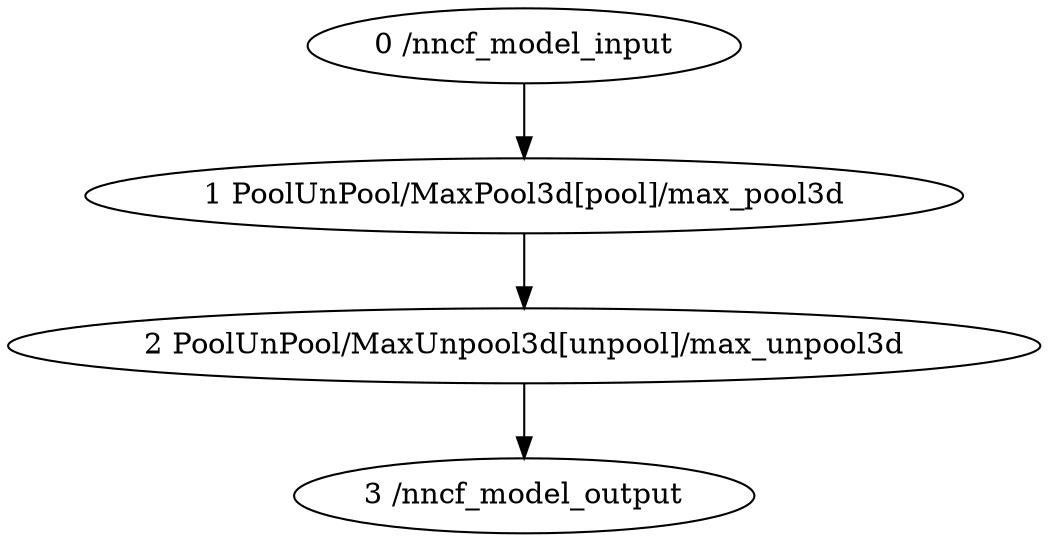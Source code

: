 strict digraph  {
"0 /nncf_model_input" [id=0, scope="", type=nncf_model_input];
"1 PoolUnPool/MaxPool3d[pool]/max_pool3d" [id=1, scope="PoolUnPool/MaxPool3d[pool]", type=max_pool3d];
"2 PoolUnPool/MaxUnpool3d[unpool]/max_unpool3d" [id=2, scope="PoolUnPool/MaxUnpool3d[unpool]", type=max_unpool3d];
"3 /nncf_model_output" [id=3, scope="", type=nncf_model_output];
"0 /nncf_model_input" -> "1 PoolUnPool/MaxPool3d[pool]/max_pool3d";
"1 PoolUnPool/MaxPool3d[pool]/max_pool3d" -> "2 PoolUnPool/MaxUnpool3d[unpool]/max_unpool3d";
"2 PoolUnPool/MaxUnpool3d[unpool]/max_unpool3d" -> "3 /nncf_model_output";
}
